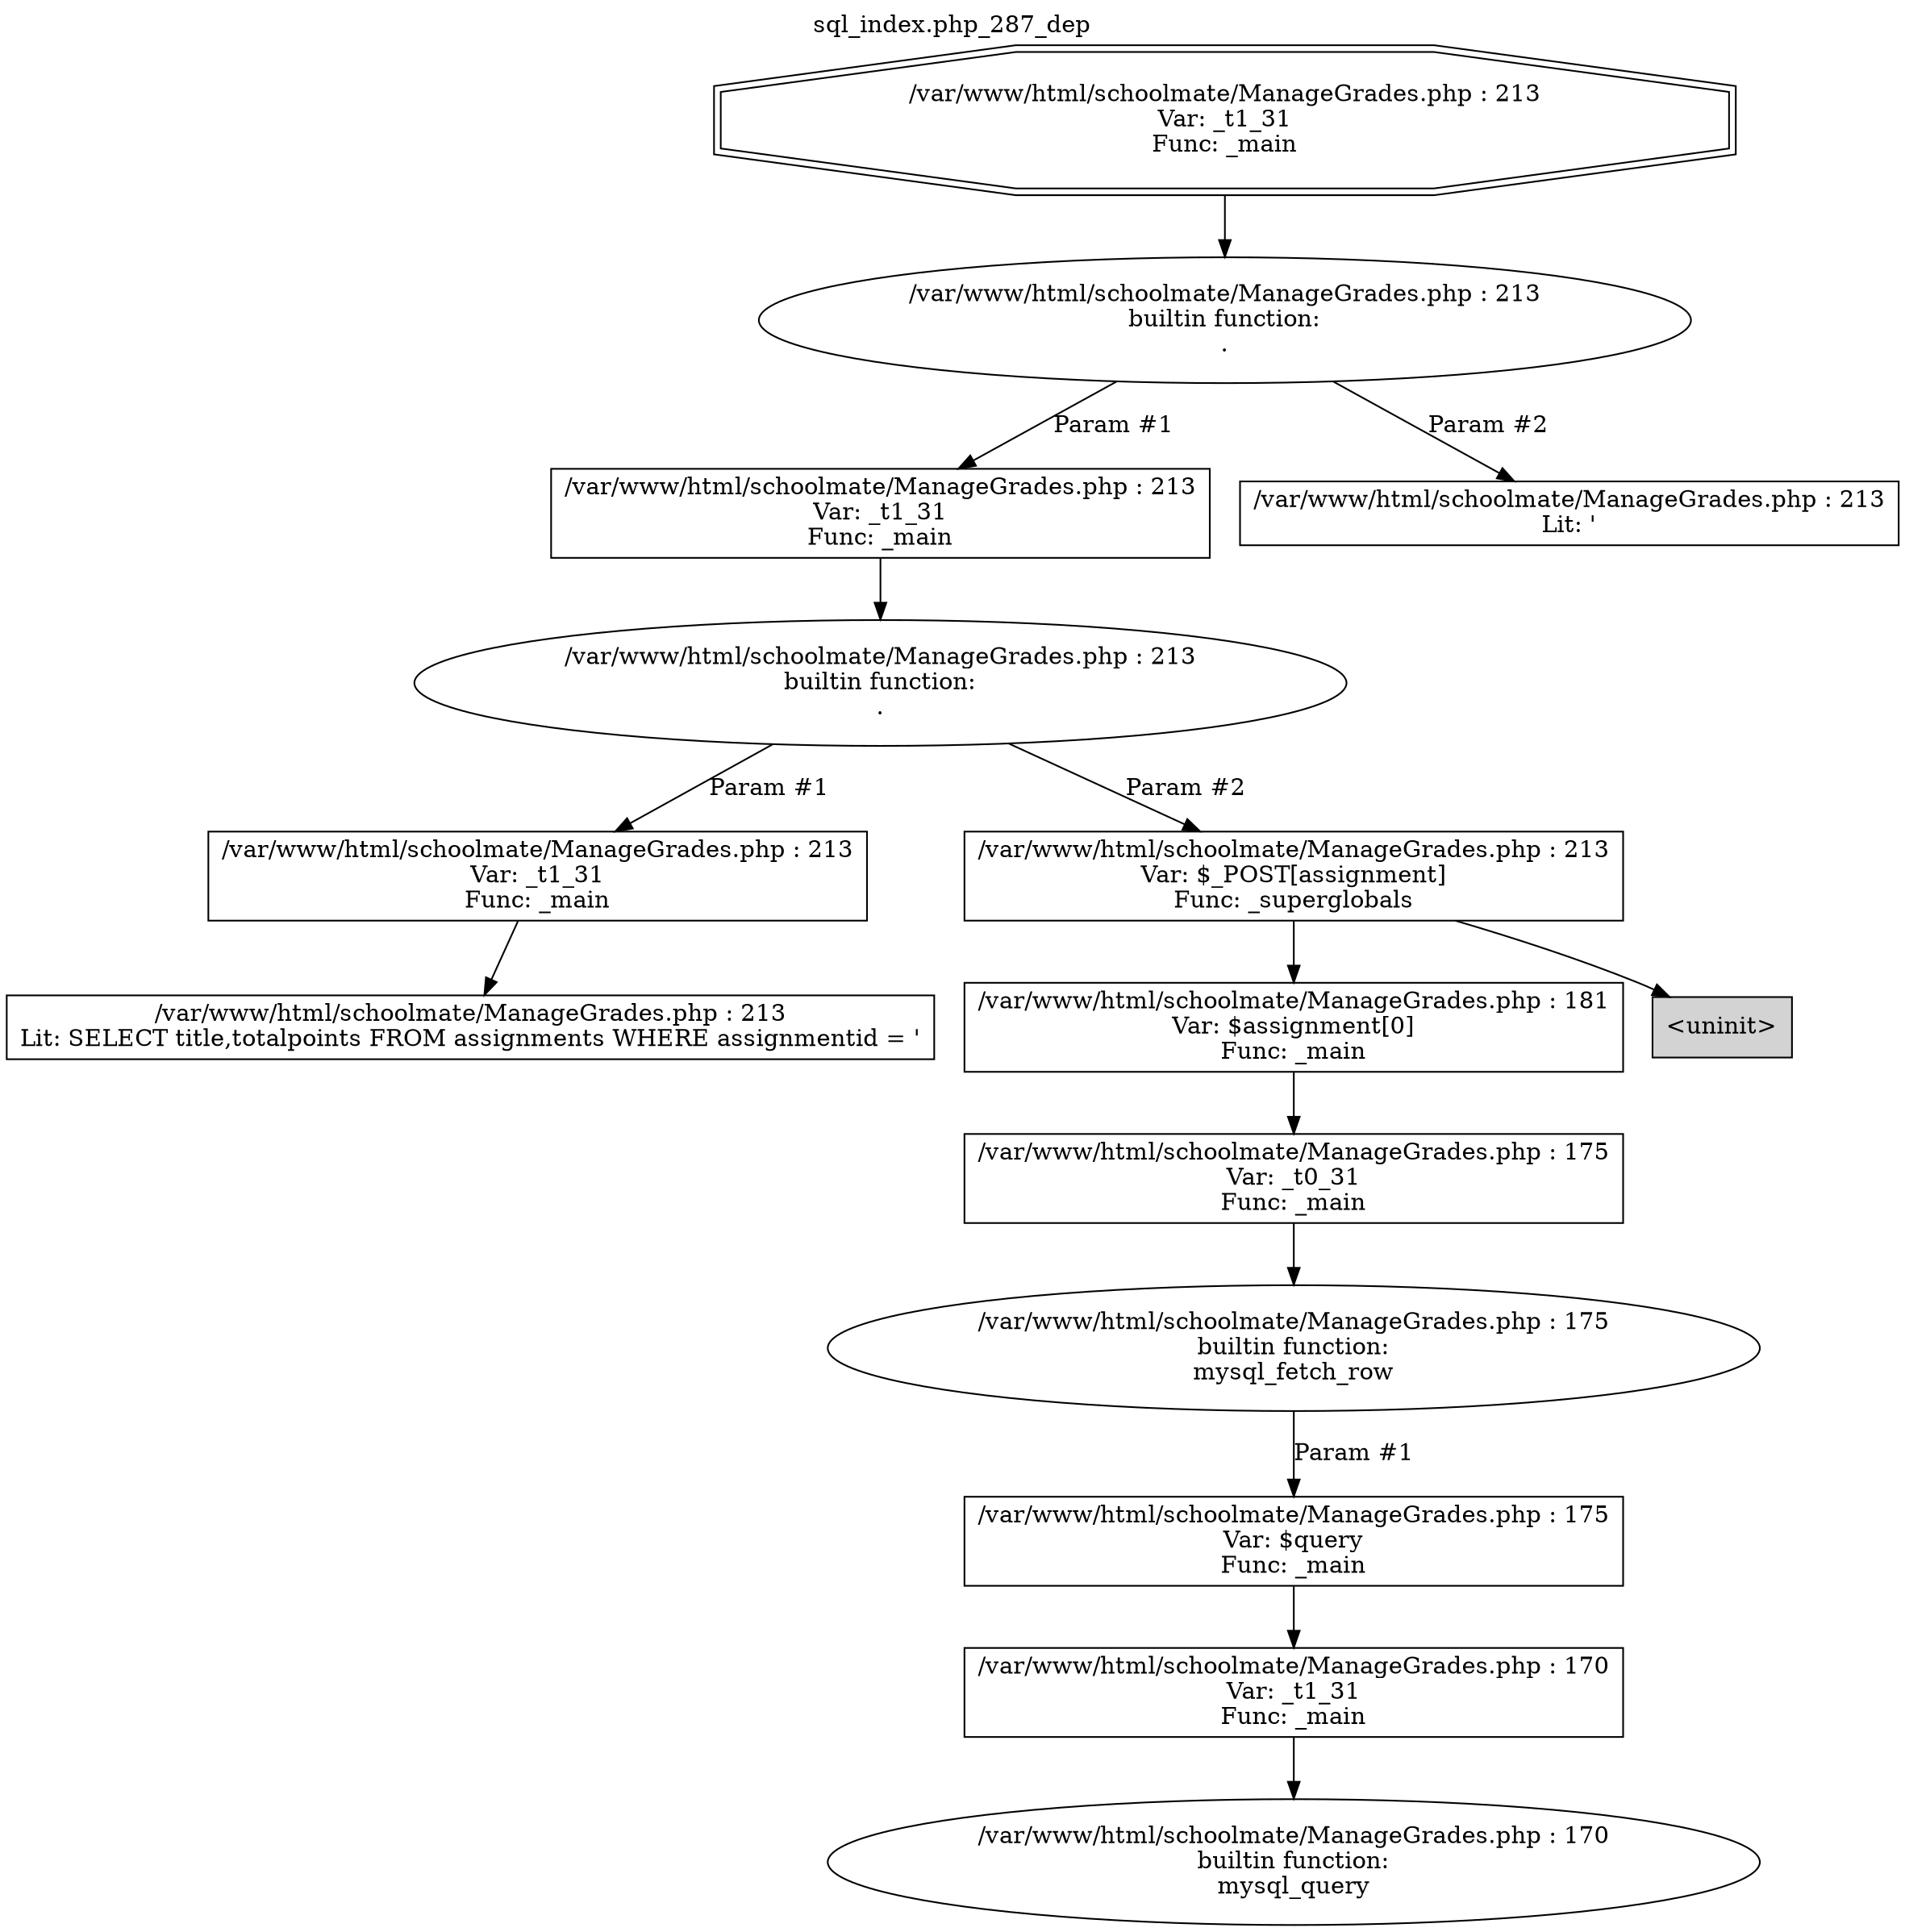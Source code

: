 digraph cfg {
  label="sql_index.php_287_dep";
  labelloc=t;
  n1 [shape=doubleoctagon, label="/var/www/html/schoolmate/ManageGrades.php : 213\nVar: _t1_31\nFunc: _main\n"];
  n2 [shape=ellipse, label="/var/www/html/schoolmate/ManageGrades.php : 213\nbuiltin function:\n.\n"];
  n3 [shape=box, label="/var/www/html/schoolmate/ManageGrades.php : 213\nVar: _t1_31\nFunc: _main\n"];
  n4 [shape=ellipse, label="/var/www/html/schoolmate/ManageGrades.php : 213\nbuiltin function:\n.\n"];
  n5 [shape=box, label="/var/www/html/schoolmate/ManageGrades.php : 213\nVar: _t1_31\nFunc: _main\n"];
  n6 [shape=box, label="/var/www/html/schoolmate/ManageGrades.php : 213\nLit: SELECT title,totalpoints FROM assignments WHERE assignmentid = '\n"];
  n7 [shape=box, label="/var/www/html/schoolmate/ManageGrades.php : 213\nVar: $_POST[assignment]\nFunc: _superglobals\n"];
  n8 [shape=box, label="/var/www/html/schoolmate/ManageGrades.php : 181\nVar: $assignment[0]\nFunc: _main\n"];
  n9 [shape=box, label="/var/www/html/schoolmate/ManageGrades.php : 175\nVar: _t0_31\nFunc: _main\n"];
  n10 [shape=ellipse, label="/var/www/html/schoolmate/ManageGrades.php : 175\nbuiltin function:\nmysql_fetch_row\n"];
  n11 [shape=box, label="/var/www/html/schoolmate/ManageGrades.php : 175\nVar: $query\nFunc: _main\n"];
  n12 [shape=box, label="/var/www/html/schoolmate/ManageGrades.php : 170\nVar: _t1_31\nFunc: _main\n"];
  n13 [shape=ellipse, label="/var/www/html/schoolmate/ManageGrades.php : 170\nbuiltin function:\nmysql_query\n"];
  n14 [shape=box, label="<uninit>",style=filled];
  n15 [shape=box, label="/var/www/html/schoolmate/ManageGrades.php : 213\nLit: '\n"];
  n1 -> n2;
  n3 -> n4;
  n5 -> n6;
  n4 -> n5[label="Param #1"];
  n4 -> n7[label="Param #2"];
  n9 -> n10;
  n12 -> n13;
  n11 -> n12;
  n10 -> n11[label="Param #1"];
  n8 -> n9;
  n7 -> n8;
  n7 -> n14;
  n2 -> n3[label="Param #1"];
  n2 -> n15[label="Param #2"];
}
